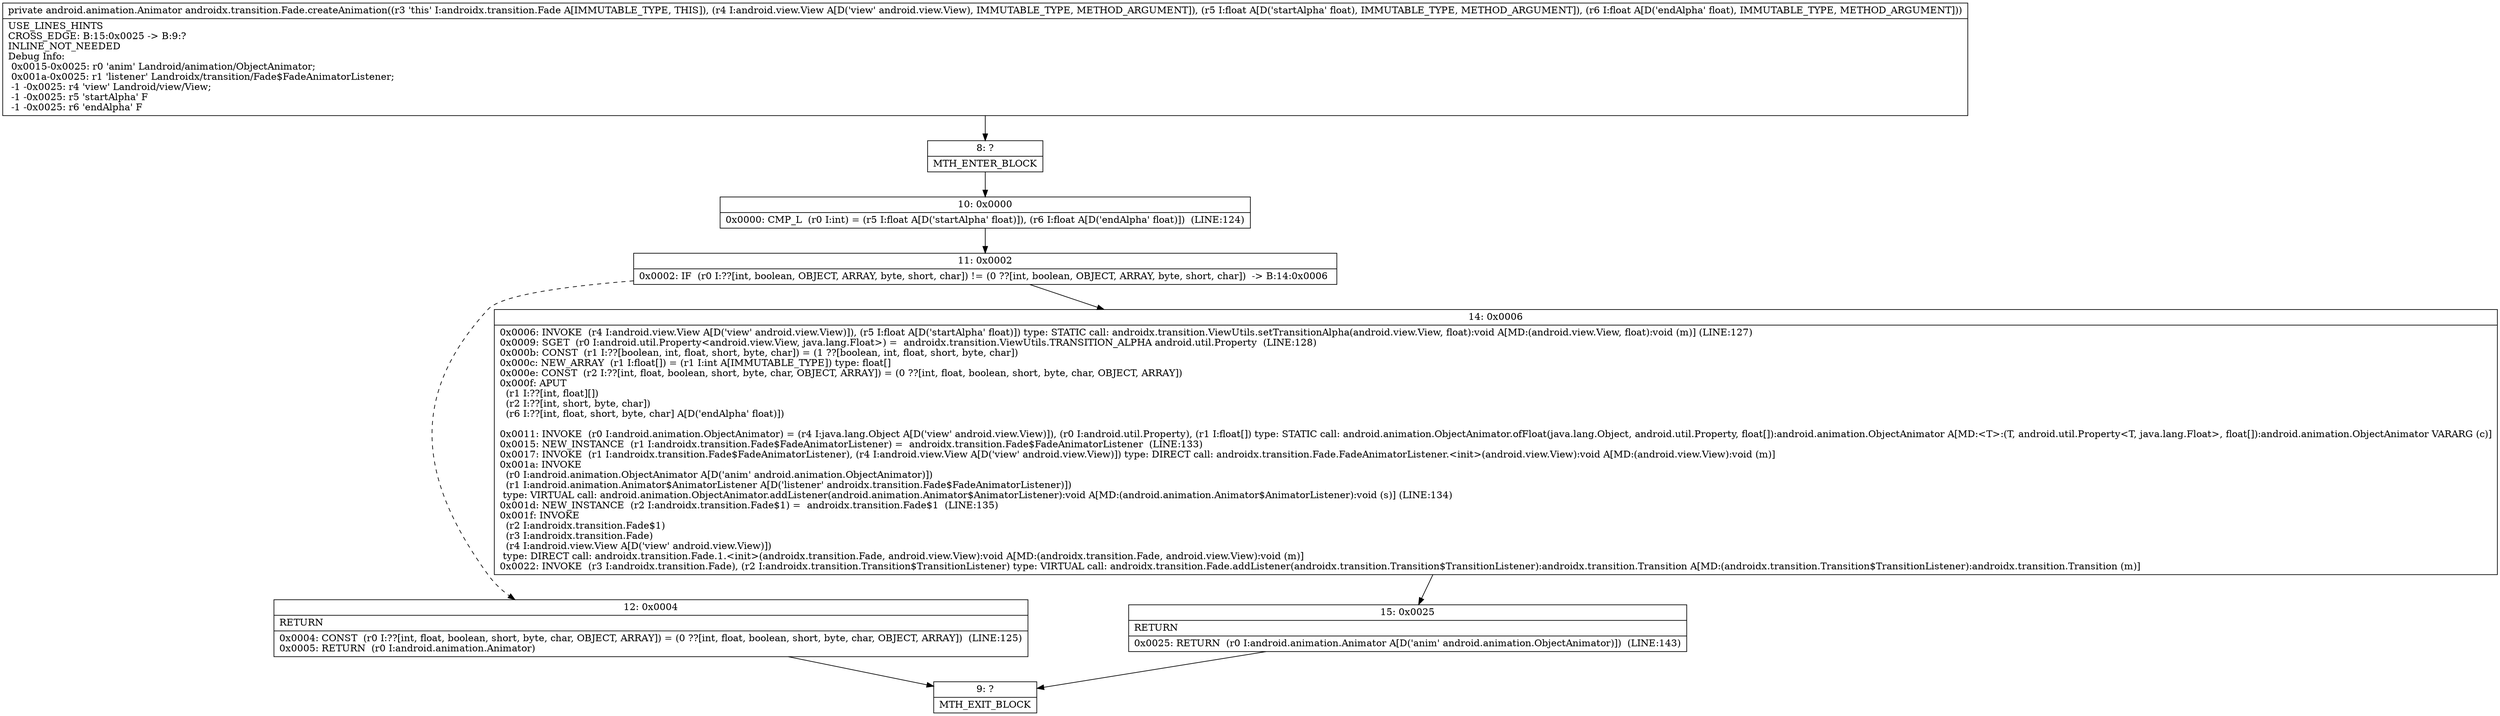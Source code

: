 digraph "CFG forandroidx.transition.Fade.createAnimation(Landroid\/view\/View;FF)Landroid\/animation\/Animator;" {
Node_8 [shape=record,label="{8\:\ ?|MTH_ENTER_BLOCK\l}"];
Node_10 [shape=record,label="{10\:\ 0x0000|0x0000: CMP_L  (r0 I:int) = (r5 I:float A[D('startAlpha' float)]), (r6 I:float A[D('endAlpha' float)])  (LINE:124)\l}"];
Node_11 [shape=record,label="{11\:\ 0x0002|0x0002: IF  (r0 I:??[int, boolean, OBJECT, ARRAY, byte, short, char]) != (0 ??[int, boolean, OBJECT, ARRAY, byte, short, char])  \-\> B:14:0x0006 \l}"];
Node_12 [shape=record,label="{12\:\ 0x0004|RETURN\l|0x0004: CONST  (r0 I:??[int, float, boolean, short, byte, char, OBJECT, ARRAY]) = (0 ??[int, float, boolean, short, byte, char, OBJECT, ARRAY])  (LINE:125)\l0x0005: RETURN  (r0 I:android.animation.Animator) \l}"];
Node_9 [shape=record,label="{9\:\ ?|MTH_EXIT_BLOCK\l}"];
Node_14 [shape=record,label="{14\:\ 0x0006|0x0006: INVOKE  (r4 I:android.view.View A[D('view' android.view.View)]), (r5 I:float A[D('startAlpha' float)]) type: STATIC call: androidx.transition.ViewUtils.setTransitionAlpha(android.view.View, float):void A[MD:(android.view.View, float):void (m)] (LINE:127)\l0x0009: SGET  (r0 I:android.util.Property\<android.view.View, java.lang.Float\>) =  androidx.transition.ViewUtils.TRANSITION_ALPHA android.util.Property  (LINE:128)\l0x000b: CONST  (r1 I:??[boolean, int, float, short, byte, char]) = (1 ??[boolean, int, float, short, byte, char]) \l0x000c: NEW_ARRAY  (r1 I:float[]) = (r1 I:int A[IMMUTABLE_TYPE]) type: float[] \l0x000e: CONST  (r2 I:??[int, float, boolean, short, byte, char, OBJECT, ARRAY]) = (0 ??[int, float, boolean, short, byte, char, OBJECT, ARRAY]) \l0x000f: APUT  \l  (r1 I:??[int, float][])\l  (r2 I:??[int, short, byte, char])\l  (r6 I:??[int, float, short, byte, char] A[D('endAlpha' float)])\l \l0x0011: INVOKE  (r0 I:android.animation.ObjectAnimator) = (r4 I:java.lang.Object A[D('view' android.view.View)]), (r0 I:android.util.Property), (r1 I:float[]) type: STATIC call: android.animation.ObjectAnimator.ofFloat(java.lang.Object, android.util.Property, float[]):android.animation.ObjectAnimator A[MD:\<T\>:(T, android.util.Property\<T, java.lang.Float\>, float[]):android.animation.ObjectAnimator VARARG (c)]\l0x0015: NEW_INSTANCE  (r1 I:androidx.transition.Fade$FadeAnimatorListener) =  androidx.transition.Fade$FadeAnimatorListener  (LINE:133)\l0x0017: INVOKE  (r1 I:androidx.transition.Fade$FadeAnimatorListener), (r4 I:android.view.View A[D('view' android.view.View)]) type: DIRECT call: androidx.transition.Fade.FadeAnimatorListener.\<init\>(android.view.View):void A[MD:(android.view.View):void (m)]\l0x001a: INVOKE  \l  (r0 I:android.animation.ObjectAnimator A[D('anim' android.animation.ObjectAnimator)])\l  (r1 I:android.animation.Animator$AnimatorListener A[D('listener' androidx.transition.Fade$FadeAnimatorListener)])\l type: VIRTUAL call: android.animation.ObjectAnimator.addListener(android.animation.Animator$AnimatorListener):void A[MD:(android.animation.Animator$AnimatorListener):void (s)] (LINE:134)\l0x001d: NEW_INSTANCE  (r2 I:androidx.transition.Fade$1) =  androidx.transition.Fade$1  (LINE:135)\l0x001f: INVOKE  \l  (r2 I:androidx.transition.Fade$1)\l  (r3 I:androidx.transition.Fade)\l  (r4 I:android.view.View A[D('view' android.view.View)])\l type: DIRECT call: androidx.transition.Fade.1.\<init\>(androidx.transition.Fade, android.view.View):void A[MD:(androidx.transition.Fade, android.view.View):void (m)]\l0x0022: INVOKE  (r3 I:androidx.transition.Fade), (r2 I:androidx.transition.Transition$TransitionListener) type: VIRTUAL call: androidx.transition.Fade.addListener(androidx.transition.Transition$TransitionListener):androidx.transition.Transition A[MD:(androidx.transition.Transition$TransitionListener):androidx.transition.Transition (m)]\l}"];
Node_15 [shape=record,label="{15\:\ 0x0025|RETURN\l|0x0025: RETURN  (r0 I:android.animation.Animator A[D('anim' android.animation.ObjectAnimator)])  (LINE:143)\l}"];
MethodNode[shape=record,label="{private android.animation.Animator androidx.transition.Fade.createAnimation((r3 'this' I:androidx.transition.Fade A[IMMUTABLE_TYPE, THIS]), (r4 I:android.view.View A[D('view' android.view.View), IMMUTABLE_TYPE, METHOD_ARGUMENT]), (r5 I:float A[D('startAlpha' float), IMMUTABLE_TYPE, METHOD_ARGUMENT]), (r6 I:float A[D('endAlpha' float), IMMUTABLE_TYPE, METHOD_ARGUMENT]))  | USE_LINES_HINTS\lCROSS_EDGE: B:15:0x0025 \-\> B:9:?\lINLINE_NOT_NEEDED\lDebug Info:\l  0x0015\-0x0025: r0 'anim' Landroid\/animation\/ObjectAnimator;\l  0x001a\-0x0025: r1 'listener' Landroidx\/transition\/Fade$FadeAnimatorListener;\l  \-1 \-0x0025: r4 'view' Landroid\/view\/View;\l  \-1 \-0x0025: r5 'startAlpha' F\l  \-1 \-0x0025: r6 'endAlpha' F\l}"];
MethodNode -> Node_8;Node_8 -> Node_10;
Node_10 -> Node_11;
Node_11 -> Node_12[style=dashed];
Node_11 -> Node_14;
Node_12 -> Node_9;
Node_14 -> Node_15;
Node_15 -> Node_9;
}

